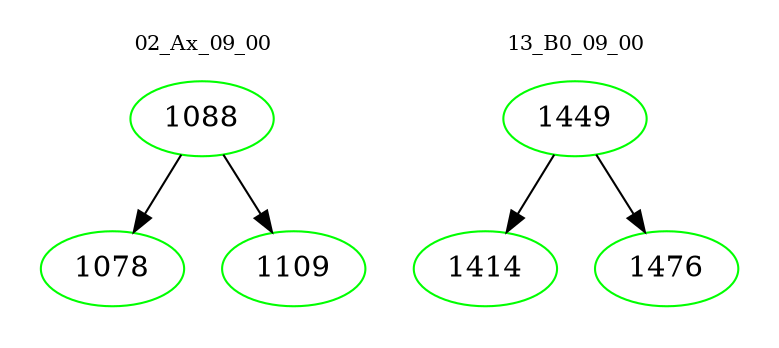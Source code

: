digraph{
subgraph cluster_0 {
color = white
label = "02_Ax_09_00";
fontsize=10;
T0_1088 [label="1088", color="green"]
T0_1088 -> T0_1078 [color="black"]
T0_1078 [label="1078", color="green"]
T0_1088 -> T0_1109 [color="black"]
T0_1109 [label="1109", color="green"]
}
subgraph cluster_1 {
color = white
label = "13_B0_09_00";
fontsize=10;
T1_1449 [label="1449", color="green"]
T1_1449 -> T1_1414 [color="black"]
T1_1414 [label="1414", color="green"]
T1_1449 -> T1_1476 [color="black"]
T1_1476 [label="1476", color="green"]
}
}
